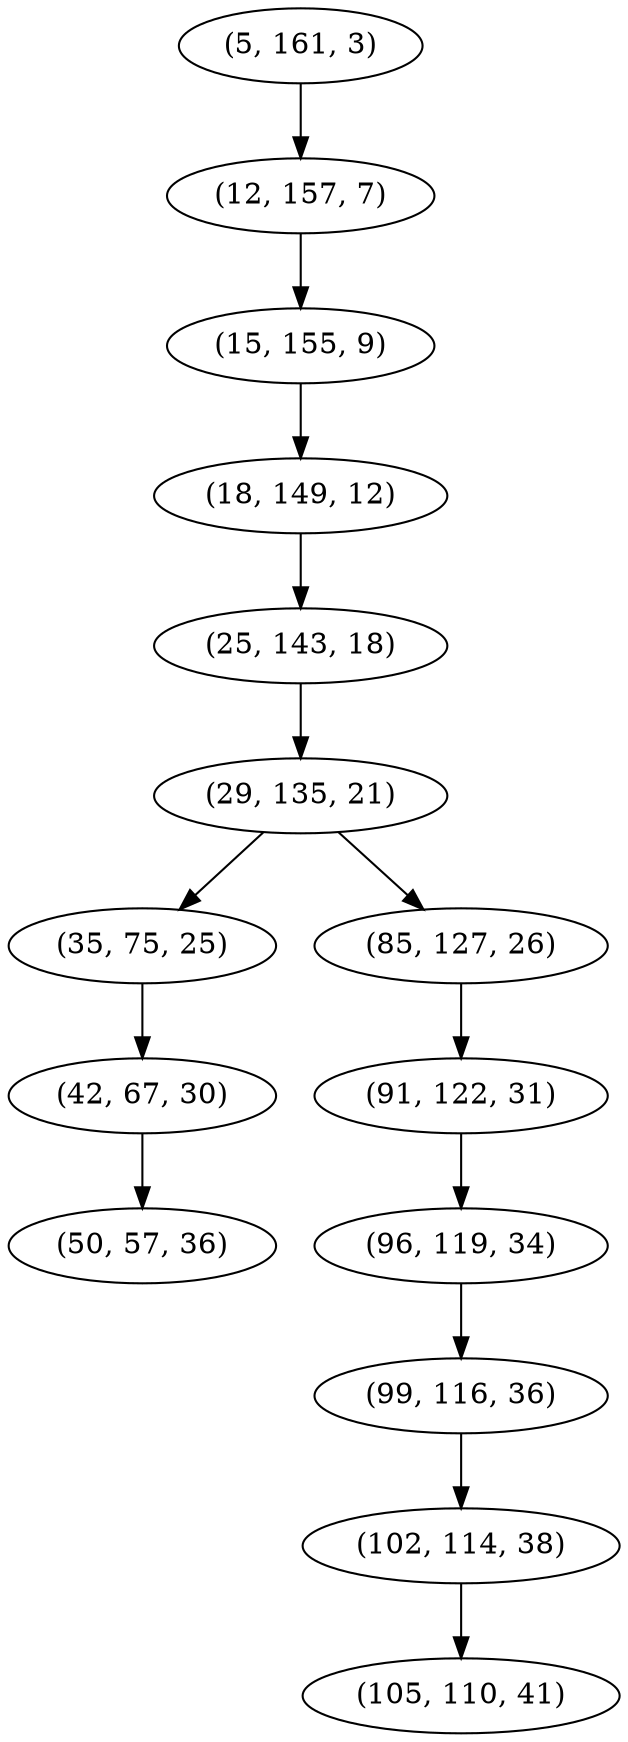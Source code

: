 digraph tree {
    "(5, 161, 3)";
    "(12, 157, 7)";
    "(15, 155, 9)";
    "(18, 149, 12)";
    "(25, 143, 18)";
    "(29, 135, 21)";
    "(35, 75, 25)";
    "(42, 67, 30)";
    "(50, 57, 36)";
    "(85, 127, 26)";
    "(91, 122, 31)";
    "(96, 119, 34)";
    "(99, 116, 36)";
    "(102, 114, 38)";
    "(105, 110, 41)";
    "(5, 161, 3)" -> "(12, 157, 7)";
    "(12, 157, 7)" -> "(15, 155, 9)";
    "(15, 155, 9)" -> "(18, 149, 12)";
    "(18, 149, 12)" -> "(25, 143, 18)";
    "(25, 143, 18)" -> "(29, 135, 21)";
    "(29, 135, 21)" -> "(35, 75, 25)";
    "(29, 135, 21)" -> "(85, 127, 26)";
    "(35, 75, 25)" -> "(42, 67, 30)";
    "(42, 67, 30)" -> "(50, 57, 36)";
    "(85, 127, 26)" -> "(91, 122, 31)";
    "(91, 122, 31)" -> "(96, 119, 34)";
    "(96, 119, 34)" -> "(99, 116, 36)";
    "(99, 116, 36)" -> "(102, 114, 38)";
    "(102, 114, 38)" -> "(105, 110, 41)";
}

